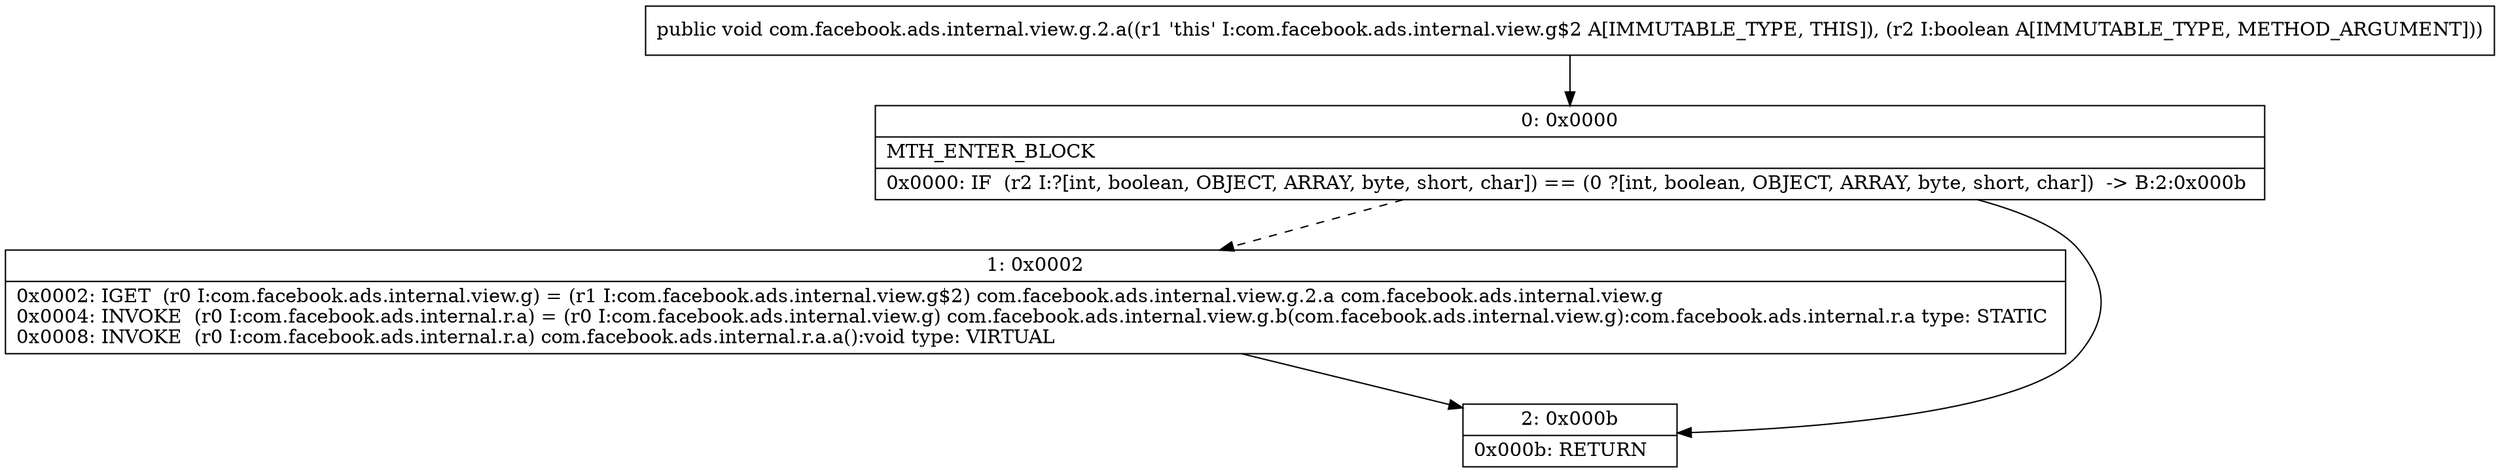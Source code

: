 digraph "CFG forcom.facebook.ads.internal.view.g.2.a(Z)V" {
Node_0 [shape=record,label="{0\:\ 0x0000|MTH_ENTER_BLOCK\l|0x0000: IF  (r2 I:?[int, boolean, OBJECT, ARRAY, byte, short, char]) == (0 ?[int, boolean, OBJECT, ARRAY, byte, short, char])  \-\> B:2:0x000b \l}"];
Node_1 [shape=record,label="{1\:\ 0x0002|0x0002: IGET  (r0 I:com.facebook.ads.internal.view.g) = (r1 I:com.facebook.ads.internal.view.g$2) com.facebook.ads.internal.view.g.2.a com.facebook.ads.internal.view.g \l0x0004: INVOKE  (r0 I:com.facebook.ads.internal.r.a) = (r0 I:com.facebook.ads.internal.view.g) com.facebook.ads.internal.view.g.b(com.facebook.ads.internal.view.g):com.facebook.ads.internal.r.a type: STATIC \l0x0008: INVOKE  (r0 I:com.facebook.ads.internal.r.a) com.facebook.ads.internal.r.a.a():void type: VIRTUAL \l}"];
Node_2 [shape=record,label="{2\:\ 0x000b|0x000b: RETURN   \l}"];
MethodNode[shape=record,label="{public void com.facebook.ads.internal.view.g.2.a((r1 'this' I:com.facebook.ads.internal.view.g$2 A[IMMUTABLE_TYPE, THIS]), (r2 I:boolean A[IMMUTABLE_TYPE, METHOD_ARGUMENT])) }"];
MethodNode -> Node_0;
Node_0 -> Node_1[style=dashed];
Node_0 -> Node_2;
Node_1 -> Node_2;
}


